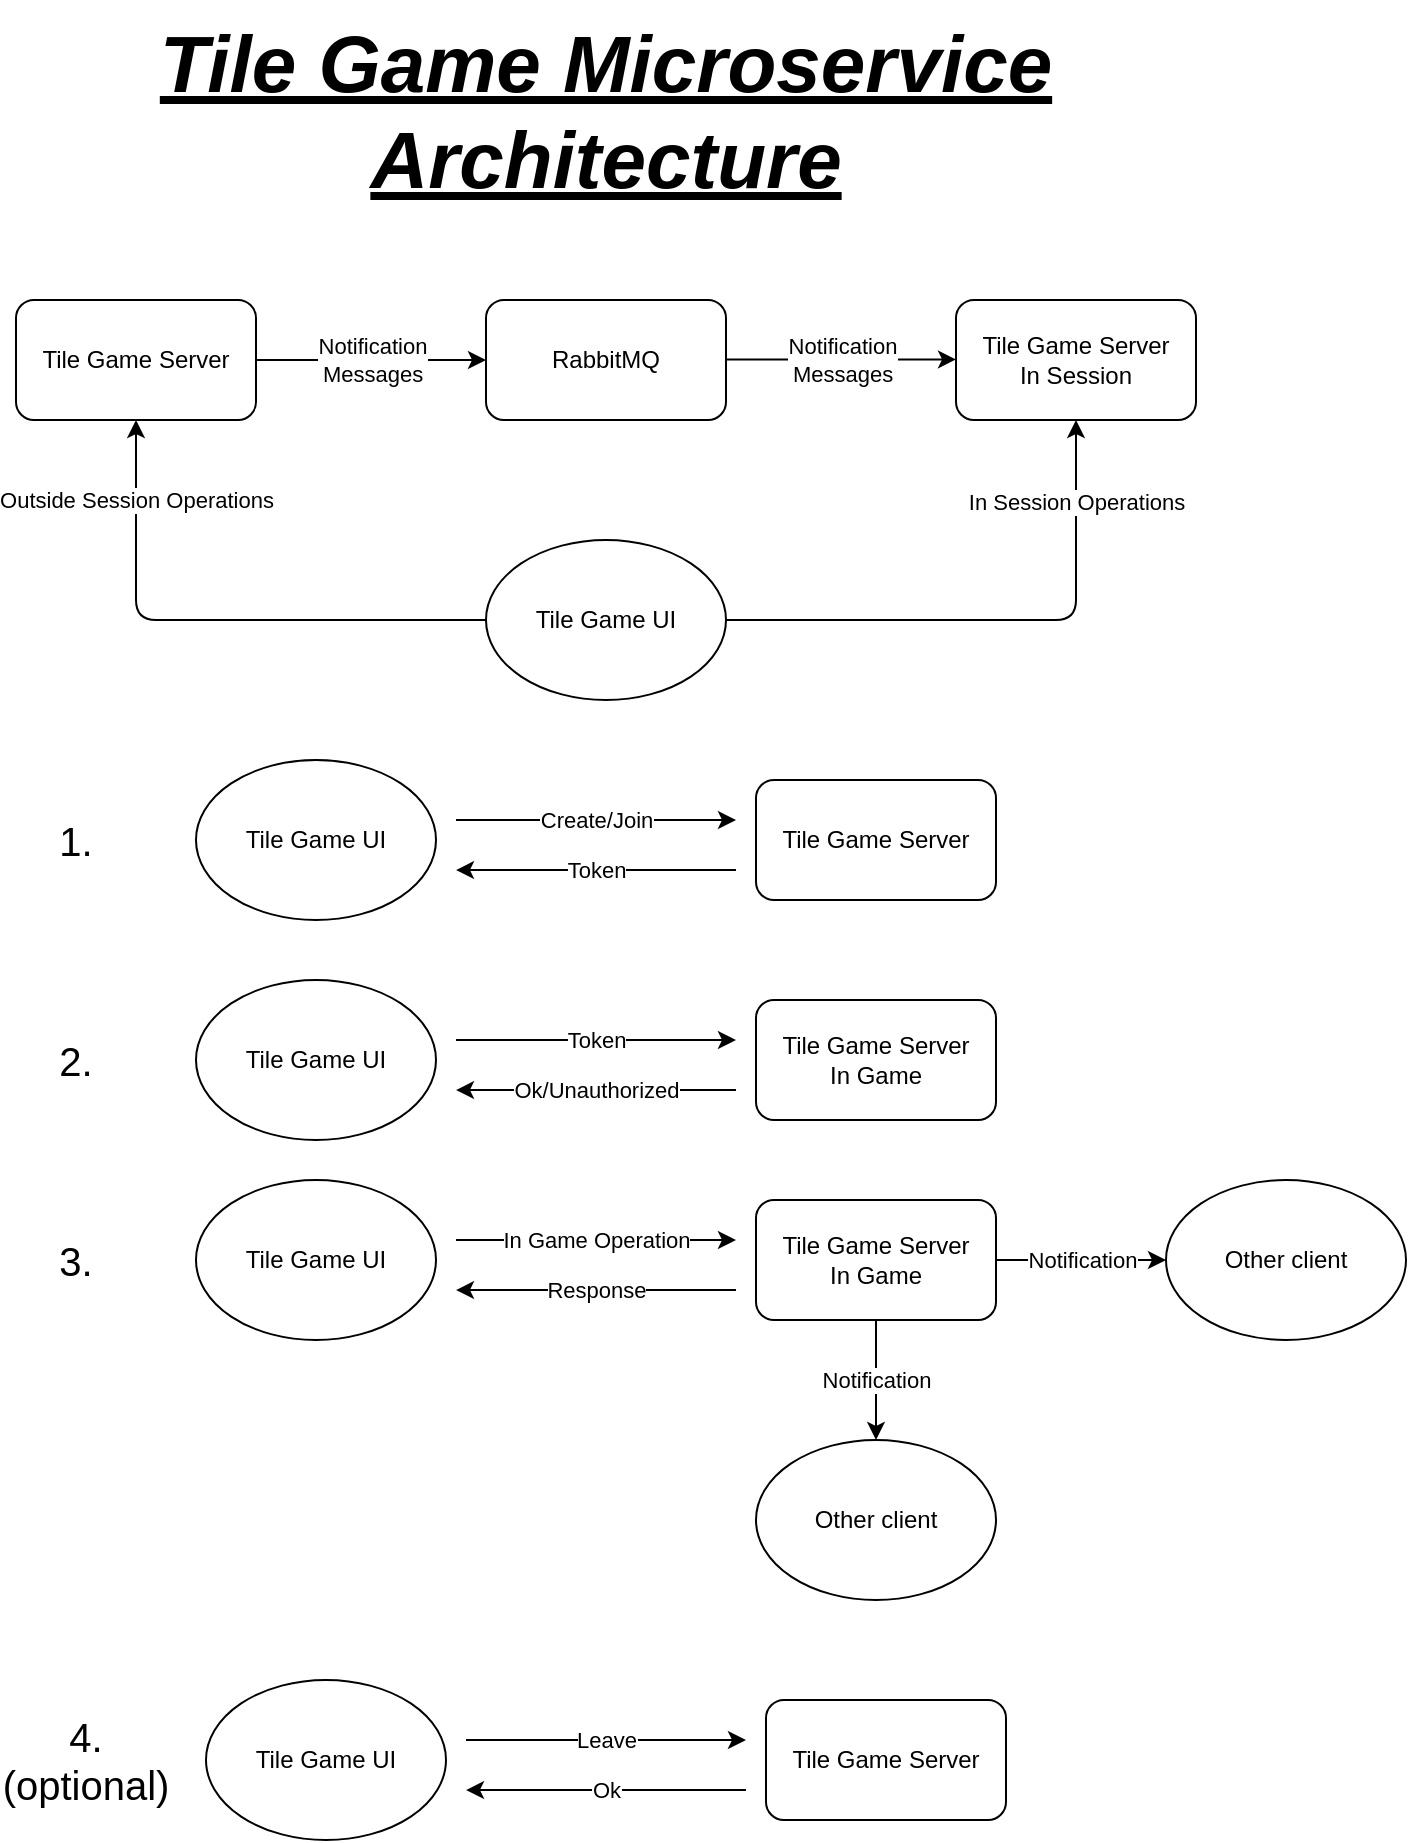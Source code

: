 <mxfile version="14.5.1" type="device"><diagram id="tw5dxfMm6_4ItlRBzvFr" name="Page-1"><mxGraphModel dx="1824" dy="1053" grid="1" gridSize="10" guides="1" tooltips="1" connect="1" arrows="1" fold="1" page="1" pageScale="1" pageWidth="850" pageHeight="1100" math="0" shadow="0"><root><mxCell id="0"/><mxCell id="1" parent="0"/><mxCell id="e8Cnsy0Nz9q0CYG5zlD3-1" value="Tile Game Server &lt;br&gt;In Session" style="rounded=1;whiteSpace=wrap;html=1;" parent="1" vertex="1"><mxGeometry x="600" y="180" width="120" height="60" as="geometry"/></mxCell><mxCell id="e8Cnsy0Nz9q0CYG5zlD3-2" value="Tile Game Microservice Architecture" style="text;html=1;strokeColor=none;fillColor=none;align=center;verticalAlign=middle;whiteSpace=wrap;rounded=0;fontStyle=7;horizontal=1;fontSize=40;" parent="1" vertex="1"><mxGeometry x="145" y="30" width="560" height="110" as="geometry"/></mxCell><mxCell id="e8Cnsy0Nz9q0CYG5zlD3-3" value="Tile Game UI" style="ellipse;whiteSpace=wrap;html=1;" parent="1" vertex="1"><mxGeometry x="365" y="300" width="120" height="80" as="geometry"/></mxCell><mxCell id="29p1-BVLM5AG6B3cCMFg-2" value="Notification&lt;br&gt;Messages" style="edgeStyle=orthogonalEdgeStyle;rounded=0;orthogonalLoop=1;jettySize=auto;html=1;" parent="1" source="e8Cnsy0Nz9q0CYG5zlD3-4" target="29p1-BVLM5AG6B3cCMFg-1" edge="1"><mxGeometry relative="1" as="geometry"/></mxCell><mxCell id="e8Cnsy0Nz9q0CYG5zlD3-4" value="Tile Game Server" style="rounded=1;whiteSpace=wrap;html=1;" parent="1" vertex="1"><mxGeometry x="130" y="180" width="120" height="60" as="geometry"/></mxCell><mxCell id="e8Cnsy0Nz9q0CYG5zlD3-7" value="" style="endArrow=classic;html=1;shadow=0;align=center;edgeStyle=elbowEdgeStyle;exitX=0;exitY=0.5;exitDx=0;exitDy=0;entryX=0.5;entryY=1;entryDx=0;entryDy=0;" parent="1" source="e8Cnsy0Nz9q0CYG5zlD3-3" target="e8Cnsy0Nz9q0CYG5zlD3-4" edge="1"><mxGeometry width="50" height="50" relative="1" as="geometry"><mxPoint x="230" y="380" as="sourcePoint"/><mxPoint x="320" y="295" as="targetPoint"/><Array as="points"><mxPoint x="190" y="300"/></Array></mxGeometry></mxCell><mxCell id="e8Cnsy0Nz9q0CYG5zlD3-19" value="Outside Session Operations" style="edgeLabel;html=1;align=center;verticalAlign=middle;resizable=0;points=[];" parent="e8Cnsy0Nz9q0CYG5zlD3-7" vertex="1" connectable="0"><mxGeometry x="0.568" y="1" relative="1" as="geometry"><mxPoint x="1" y="-19.57" as="offset"/></mxGeometry></mxCell><mxCell id="e8Cnsy0Nz9q0CYG5zlD3-8" value="" style="endArrow=classic;html=1;shadow=0;align=center;edgeStyle=elbowEdgeStyle;exitX=1;exitY=0.5;exitDx=0;exitDy=0;entryX=0.5;entryY=1;entryDx=0;entryDy=0;" parent="1" source="e8Cnsy0Nz9q0CYG5zlD3-3" target="e8Cnsy0Nz9q0CYG5zlD3-1" edge="1"><mxGeometry width="50" height="50" relative="1" as="geometry"><mxPoint x="565.0" y="350.0" as="sourcePoint"/><mxPoint x="520" y="240" as="targetPoint"/><Array as="points"><mxPoint x="660" y="290"/></Array></mxGeometry></mxCell><mxCell id="e8Cnsy0Nz9q0CYG5zlD3-20" value="In Session Operations" style="edgeLabel;html=1;align=center;verticalAlign=middle;resizable=0;points=[];" parent="e8Cnsy0Nz9q0CYG5zlD3-8" vertex="1" connectable="0"><mxGeometry x="0.353" y="-1" relative="1" as="geometry"><mxPoint x="-1" y="-48.71" as="offset"/></mxGeometry></mxCell><mxCell id="e8Cnsy0Nz9q0CYG5zlD3-9" value="Tile Game UI" style="ellipse;whiteSpace=wrap;html=1;" parent="1" vertex="1"><mxGeometry x="220" y="410" width="120" height="80" as="geometry"/></mxCell><mxCell id="e8Cnsy0Nz9q0CYG5zlD3-21" value="Token" style="edgeStyle=orthogonalEdgeStyle;rounded=0;orthogonalLoop=1;jettySize=auto;html=1;" parent="1" edge="1"><mxGeometry relative="1" as="geometry"><mxPoint x="350" y="465.034" as="targetPoint"/><mxPoint x="490" y="465" as="sourcePoint"/></mxGeometry></mxCell><mxCell id="e8Cnsy0Nz9q0CYG5zlD3-10" value="Tile Game Server" style="rounded=1;whiteSpace=wrap;html=1;" parent="1" vertex="1"><mxGeometry x="500" y="420" width="120" height="60" as="geometry"/></mxCell><mxCell id="e8Cnsy0Nz9q0CYG5zlD3-24" value="Create/Join" style="edgeStyle=orthogonalEdgeStyle;rounded=0;orthogonalLoop=1;jettySize=auto;html=1;" parent="1" edge="1"><mxGeometry relative="1" as="geometry"><mxPoint x="490" y="440" as="targetPoint"/><mxPoint x="350" y="440" as="sourcePoint"/></mxGeometry></mxCell><mxCell id="e8Cnsy0Nz9q0CYG5zlD3-25" value="Ok/Unauthorized" style="edgeStyle=orthogonalEdgeStyle;rounded=0;orthogonalLoop=1;jettySize=auto;html=1;" parent="1" edge="1"><mxGeometry relative="1" as="geometry"><mxPoint x="350" y="575.034" as="targetPoint"/><mxPoint x="490" y="575.0" as="sourcePoint"/></mxGeometry></mxCell><mxCell id="e8Cnsy0Nz9q0CYG5zlD3-26" value="Tile Game Server&lt;br&gt;In Game" style="rounded=1;whiteSpace=wrap;html=1;" parent="1" vertex="1"><mxGeometry x="500" y="530" width="120" height="60" as="geometry"/></mxCell><mxCell id="e8Cnsy0Nz9q0CYG5zlD3-27" value="Token" style="edgeStyle=orthogonalEdgeStyle;rounded=0;orthogonalLoop=1;jettySize=auto;html=1;" parent="1" edge="1"><mxGeometry relative="1" as="geometry"><mxPoint x="490" y="550.0" as="targetPoint"/><mxPoint x="350" y="550.0" as="sourcePoint"/></mxGeometry></mxCell><mxCell id="e8Cnsy0Nz9q0CYG5zlD3-28" value="Tile Game UI" style="ellipse;whiteSpace=wrap;html=1;" parent="1" vertex="1"><mxGeometry x="220" y="520" width="120" height="80" as="geometry"/></mxCell><mxCell id="e8Cnsy0Nz9q0CYG5zlD3-29" value="1." style="text;html=1;strokeColor=none;fillColor=none;align=center;verticalAlign=middle;whiteSpace=wrap;rounded=0;fontSize=20;" parent="1" vertex="1"><mxGeometry x="140" y="440" width="40" height="20" as="geometry"/></mxCell><mxCell id="e8Cnsy0Nz9q0CYG5zlD3-30" value="2." style="text;html=1;strokeColor=none;fillColor=none;align=center;verticalAlign=middle;whiteSpace=wrap;rounded=0;fontSize=20;" parent="1" vertex="1"><mxGeometry x="140" y="550" width="40" height="20" as="geometry"/></mxCell><mxCell id="e8Cnsy0Nz9q0CYG5zlD3-31" value="Response" style="edgeStyle=orthogonalEdgeStyle;rounded=0;orthogonalLoop=1;jettySize=auto;html=1;" parent="1" edge="1"><mxGeometry relative="1" as="geometry"><mxPoint x="350" y="675.034" as="targetPoint"/><mxPoint x="490" y="675.0" as="sourcePoint"/></mxGeometry></mxCell><mxCell id="e8Cnsy0Nz9q0CYG5zlD3-32" value="Tile Game Server&lt;br&gt;In Game" style="rounded=1;whiteSpace=wrap;html=1;" parent="1" vertex="1"><mxGeometry x="500" y="630" width="120" height="60" as="geometry"/></mxCell><mxCell id="e8Cnsy0Nz9q0CYG5zlD3-33" value="In Game Operation" style="edgeStyle=orthogonalEdgeStyle;rounded=0;orthogonalLoop=1;jettySize=auto;html=1;" parent="1" edge="1"><mxGeometry relative="1" as="geometry"><mxPoint x="490" y="650.0" as="targetPoint"/><mxPoint x="350" y="650.0" as="sourcePoint"/></mxGeometry></mxCell><mxCell id="e8Cnsy0Nz9q0CYG5zlD3-34" value="Tile Game UI" style="ellipse;whiteSpace=wrap;html=1;" parent="1" vertex="1"><mxGeometry x="220" y="620" width="120" height="80" as="geometry"/></mxCell><mxCell id="e8Cnsy0Nz9q0CYG5zlD3-35" value="3." style="text;html=1;strokeColor=none;fillColor=none;align=center;verticalAlign=middle;whiteSpace=wrap;rounded=0;fontSize=20;" parent="1" vertex="1"><mxGeometry x="140" y="650" width="40" height="20" as="geometry"/></mxCell><mxCell id="e8Cnsy0Nz9q0CYG5zlD3-40" value="Other client" style="ellipse;whiteSpace=wrap;html=1;" parent="1" vertex="1"><mxGeometry x="500" y="750" width="120" height="80" as="geometry"/></mxCell><mxCell id="e8Cnsy0Nz9q0CYG5zlD3-44" value="Notification" style="edgeStyle=orthogonalEdgeStyle;rounded=0;orthogonalLoop=1;jettySize=auto;html=1;exitX=0.5;exitY=1;exitDx=0;exitDy=0;entryX=0.5;entryY=0;entryDx=0;entryDy=0;" parent="1" source="e8Cnsy0Nz9q0CYG5zlD3-32" target="e8Cnsy0Nz9q0CYG5zlD3-40" edge="1"><mxGeometry relative="1" as="geometry"><mxPoint x="560" y="750" as="targetPoint"/><mxPoint x="560" y="700" as="sourcePoint"/></mxGeometry></mxCell><mxCell id="e8Cnsy0Nz9q0CYG5zlD3-46" value="Other client" style="ellipse;whiteSpace=wrap;html=1;" parent="1" vertex="1"><mxGeometry x="705" y="620" width="120" height="80" as="geometry"/></mxCell><mxCell id="e8Cnsy0Nz9q0CYG5zlD3-47" value="Notification" style="edgeStyle=orthogonalEdgeStyle;rounded=0;orthogonalLoop=1;jettySize=auto;html=1;exitX=1;exitY=0.5;exitDx=0;exitDy=0;entryX=0;entryY=0.5;entryDx=0;entryDy=0;" parent="1" source="e8Cnsy0Nz9q0CYG5zlD3-32" target="e8Cnsy0Nz9q0CYG5zlD3-46" edge="1"><mxGeometry relative="1" as="geometry"><mxPoint x="570" y="760" as="targetPoint"/><mxPoint x="670" y="650" as="sourcePoint"/></mxGeometry></mxCell><mxCell id="e8Cnsy0Nz9q0CYG5zlD3-48" value="Ok" style="edgeStyle=orthogonalEdgeStyle;rounded=0;orthogonalLoop=1;jettySize=auto;html=1;" parent="1" edge="1"><mxGeometry relative="1" as="geometry"><mxPoint x="355" y="925.034" as="targetPoint"/><mxPoint x="495" y="925" as="sourcePoint"/></mxGeometry></mxCell><mxCell id="e8Cnsy0Nz9q0CYG5zlD3-49" value="Tile Game Server" style="rounded=1;whiteSpace=wrap;html=1;" parent="1" vertex="1"><mxGeometry x="505" y="880" width="120" height="60" as="geometry"/></mxCell><mxCell id="e8Cnsy0Nz9q0CYG5zlD3-50" value="Leave" style="edgeStyle=orthogonalEdgeStyle;rounded=0;orthogonalLoop=1;jettySize=auto;html=1;" parent="1" edge="1"><mxGeometry relative="1" as="geometry"><mxPoint x="495" y="900" as="targetPoint"/><mxPoint x="355" y="900" as="sourcePoint"/></mxGeometry></mxCell><mxCell id="e8Cnsy0Nz9q0CYG5zlD3-51" value="Tile Game UI" style="ellipse;whiteSpace=wrap;html=1;" parent="1" vertex="1"><mxGeometry x="225" y="870" width="120" height="80" as="geometry"/></mxCell><mxCell id="e8Cnsy0Nz9q0CYG5zlD3-52" value="4.&lt;br&gt;(optional)" style="text;html=1;strokeColor=none;fillColor=none;align=center;verticalAlign=middle;whiteSpace=wrap;rounded=0;fontSize=20;" parent="1" vertex="1"><mxGeometry x="145" y="900" width="40" height="20" as="geometry"/></mxCell><mxCell id="29p1-BVLM5AG6B3cCMFg-1" value="RabbitMQ" style="rounded=1;whiteSpace=wrap;html=1;" parent="1" vertex="1"><mxGeometry x="365" y="180" width="120" height="60" as="geometry"/></mxCell><mxCell id="29p1-BVLM5AG6B3cCMFg-4" value="Notification&lt;br&gt;Messages" style="edgeStyle=orthogonalEdgeStyle;rounded=0;orthogonalLoop=1;jettySize=auto;html=1;" parent="1" edge="1"><mxGeometry relative="1" as="geometry"><mxPoint x="485" y="209.71" as="sourcePoint"/><mxPoint x="600" y="209.71" as="targetPoint"/></mxGeometry></mxCell></root></mxGraphModel></diagram></mxfile>